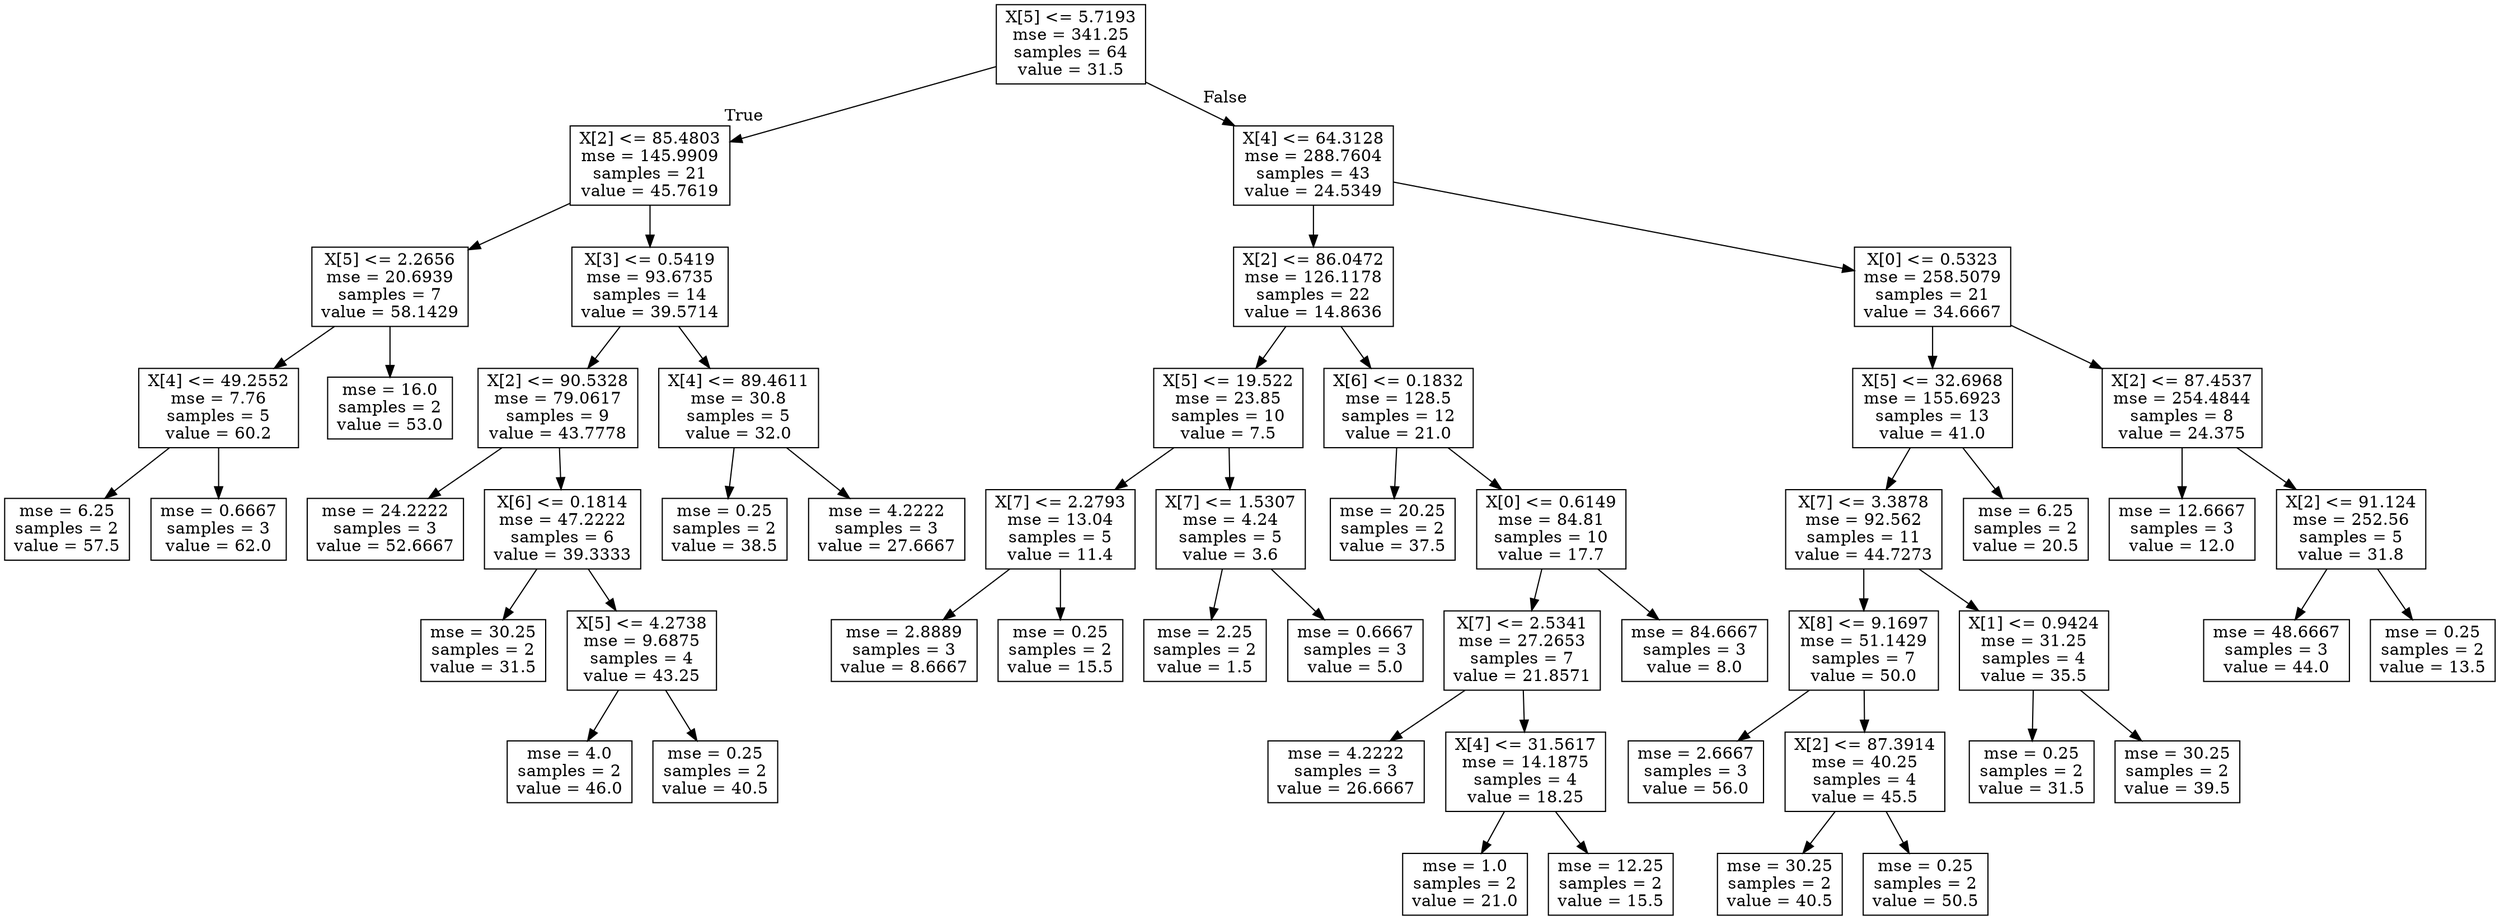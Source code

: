 digraph Tree {
node [shape=box] ;
0 [label="X[5] <= 5.7193\nmse = 341.25\nsamples = 64\nvalue = 31.5"] ;
1 [label="X[2] <= 85.4803\nmse = 145.9909\nsamples = 21\nvalue = 45.7619"] ;
0 -> 1 [labeldistance=2.5, labelangle=45, headlabel="True"] ;
2 [label="X[5] <= 2.2656\nmse = 20.6939\nsamples = 7\nvalue = 58.1429"] ;
1 -> 2 ;
3 [label="X[4] <= 49.2552\nmse = 7.76\nsamples = 5\nvalue = 60.2"] ;
2 -> 3 ;
4 [label="mse = 6.25\nsamples = 2\nvalue = 57.5"] ;
3 -> 4 ;
5 [label="mse = 0.6667\nsamples = 3\nvalue = 62.0"] ;
3 -> 5 ;
6 [label="mse = 16.0\nsamples = 2\nvalue = 53.0"] ;
2 -> 6 ;
7 [label="X[3] <= 0.5419\nmse = 93.6735\nsamples = 14\nvalue = 39.5714"] ;
1 -> 7 ;
8 [label="X[2] <= 90.5328\nmse = 79.0617\nsamples = 9\nvalue = 43.7778"] ;
7 -> 8 ;
9 [label="mse = 24.2222\nsamples = 3\nvalue = 52.6667"] ;
8 -> 9 ;
10 [label="X[6] <= 0.1814\nmse = 47.2222\nsamples = 6\nvalue = 39.3333"] ;
8 -> 10 ;
11 [label="mse = 30.25\nsamples = 2\nvalue = 31.5"] ;
10 -> 11 ;
12 [label="X[5] <= 4.2738\nmse = 9.6875\nsamples = 4\nvalue = 43.25"] ;
10 -> 12 ;
13 [label="mse = 4.0\nsamples = 2\nvalue = 46.0"] ;
12 -> 13 ;
14 [label="mse = 0.25\nsamples = 2\nvalue = 40.5"] ;
12 -> 14 ;
15 [label="X[4] <= 89.4611\nmse = 30.8\nsamples = 5\nvalue = 32.0"] ;
7 -> 15 ;
16 [label="mse = 0.25\nsamples = 2\nvalue = 38.5"] ;
15 -> 16 ;
17 [label="mse = 4.2222\nsamples = 3\nvalue = 27.6667"] ;
15 -> 17 ;
18 [label="X[4] <= 64.3128\nmse = 288.7604\nsamples = 43\nvalue = 24.5349"] ;
0 -> 18 [labeldistance=2.5, labelangle=-45, headlabel="False"] ;
19 [label="X[2] <= 86.0472\nmse = 126.1178\nsamples = 22\nvalue = 14.8636"] ;
18 -> 19 ;
20 [label="X[5] <= 19.522\nmse = 23.85\nsamples = 10\nvalue = 7.5"] ;
19 -> 20 ;
21 [label="X[7] <= 2.2793\nmse = 13.04\nsamples = 5\nvalue = 11.4"] ;
20 -> 21 ;
22 [label="mse = 2.8889\nsamples = 3\nvalue = 8.6667"] ;
21 -> 22 ;
23 [label="mse = 0.25\nsamples = 2\nvalue = 15.5"] ;
21 -> 23 ;
24 [label="X[7] <= 1.5307\nmse = 4.24\nsamples = 5\nvalue = 3.6"] ;
20 -> 24 ;
25 [label="mse = 2.25\nsamples = 2\nvalue = 1.5"] ;
24 -> 25 ;
26 [label="mse = 0.6667\nsamples = 3\nvalue = 5.0"] ;
24 -> 26 ;
27 [label="X[6] <= 0.1832\nmse = 128.5\nsamples = 12\nvalue = 21.0"] ;
19 -> 27 ;
28 [label="mse = 20.25\nsamples = 2\nvalue = 37.5"] ;
27 -> 28 ;
29 [label="X[0] <= 0.6149\nmse = 84.81\nsamples = 10\nvalue = 17.7"] ;
27 -> 29 ;
30 [label="X[7] <= 2.5341\nmse = 27.2653\nsamples = 7\nvalue = 21.8571"] ;
29 -> 30 ;
31 [label="mse = 4.2222\nsamples = 3\nvalue = 26.6667"] ;
30 -> 31 ;
32 [label="X[4] <= 31.5617\nmse = 14.1875\nsamples = 4\nvalue = 18.25"] ;
30 -> 32 ;
33 [label="mse = 1.0\nsamples = 2\nvalue = 21.0"] ;
32 -> 33 ;
34 [label="mse = 12.25\nsamples = 2\nvalue = 15.5"] ;
32 -> 34 ;
35 [label="mse = 84.6667\nsamples = 3\nvalue = 8.0"] ;
29 -> 35 ;
36 [label="X[0] <= 0.5323\nmse = 258.5079\nsamples = 21\nvalue = 34.6667"] ;
18 -> 36 ;
37 [label="X[5] <= 32.6968\nmse = 155.6923\nsamples = 13\nvalue = 41.0"] ;
36 -> 37 ;
38 [label="X[7] <= 3.3878\nmse = 92.562\nsamples = 11\nvalue = 44.7273"] ;
37 -> 38 ;
39 [label="X[8] <= 9.1697\nmse = 51.1429\nsamples = 7\nvalue = 50.0"] ;
38 -> 39 ;
40 [label="mse = 2.6667\nsamples = 3\nvalue = 56.0"] ;
39 -> 40 ;
41 [label="X[2] <= 87.3914\nmse = 40.25\nsamples = 4\nvalue = 45.5"] ;
39 -> 41 ;
42 [label="mse = 30.25\nsamples = 2\nvalue = 40.5"] ;
41 -> 42 ;
43 [label="mse = 0.25\nsamples = 2\nvalue = 50.5"] ;
41 -> 43 ;
44 [label="X[1] <= 0.9424\nmse = 31.25\nsamples = 4\nvalue = 35.5"] ;
38 -> 44 ;
45 [label="mse = 0.25\nsamples = 2\nvalue = 31.5"] ;
44 -> 45 ;
46 [label="mse = 30.25\nsamples = 2\nvalue = 39.5"] ;
44 -> 46 ;
47 [label="mse = 6.25\nsamples = 2\nvalue = 20.5"] ;
37 -> 47 ;
48 [label="X[2] <= 87.4537\nmse = 254.4844\nsamples = 8\nvalue = 24.375"] ;
36 -> 48 ;
49 [label="mse = 12.6667\nsamples = 3\nvalue = 12.0"] ;
48 -> 49 ;
50 [label="X[2] <= 91.124\nmse = 252.56\nsamples = 5\nvalue = 31.8"] ;
48 -> 50 ;
51 [label="mse = 48.6667\nsamples = 3\nvalue = 44.0"] ;
50 -> 51 ;
52 [label="mse = 0.25\nsamples = 2\nvalue = 13.5"] ;
50 -> 52 ;
}